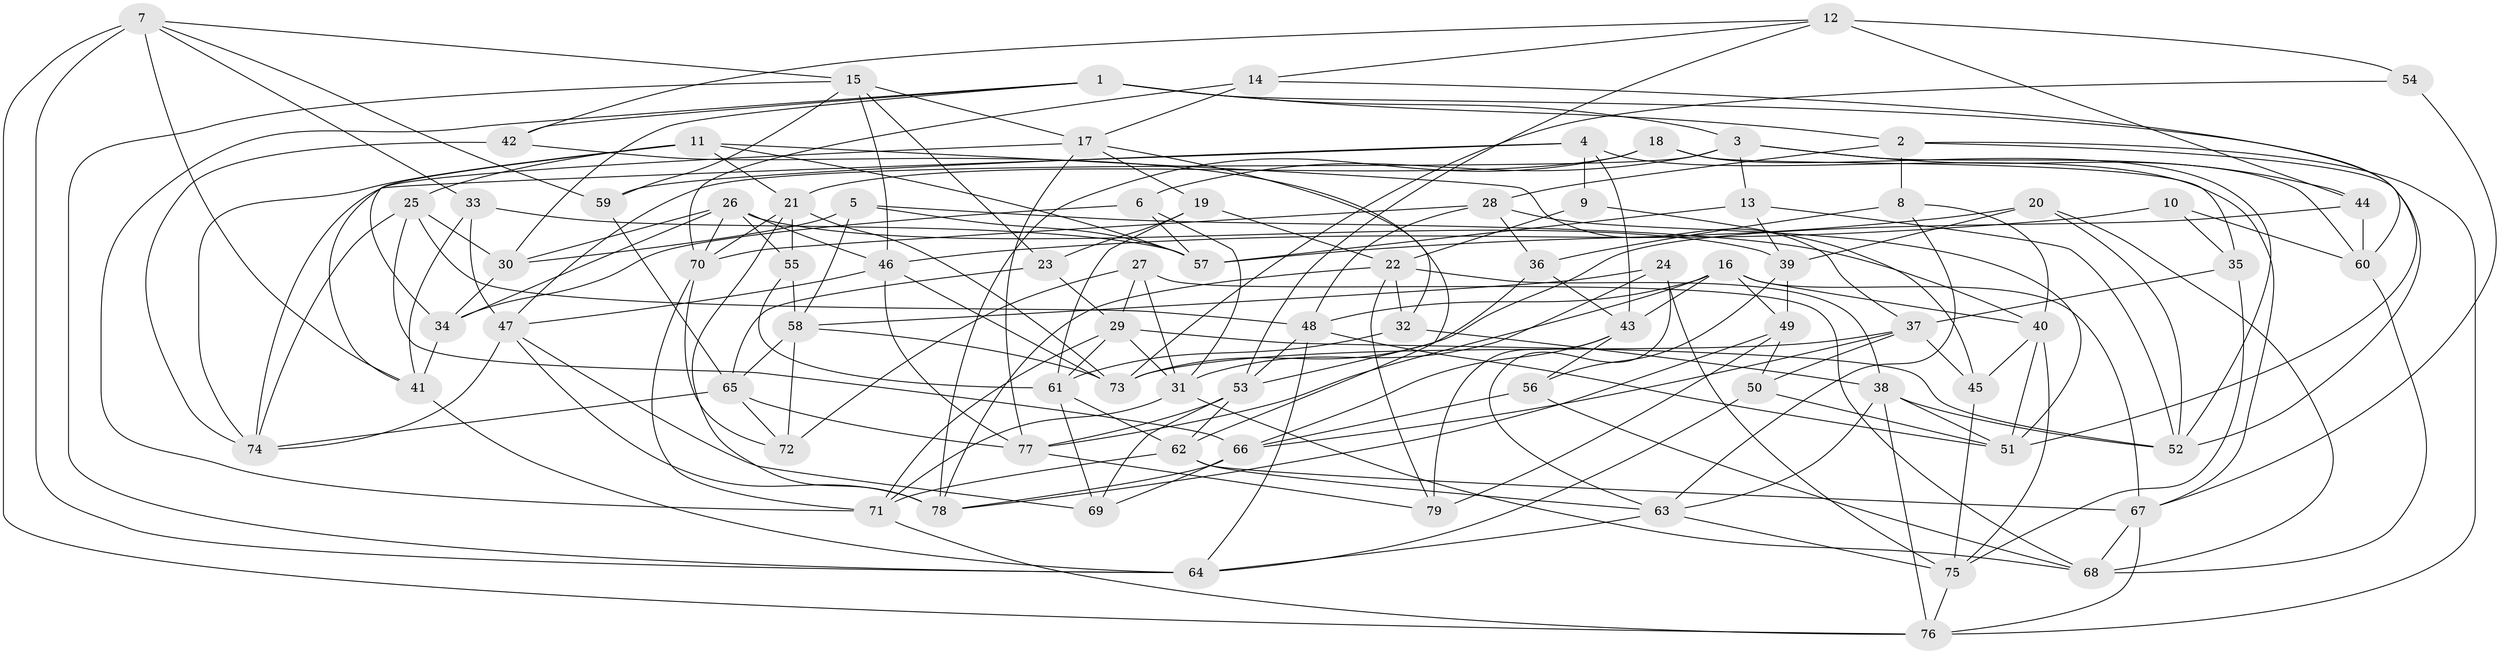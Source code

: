 // original degree distribution, {4: 1.0}
// Generated by graph-tools (version 1.1) at 2025/38/03/04/25 23:38:20]
// undirected, 79 vertices, 202 edges
graph export_dot {
  node [color=gray90,style=filled];
  1;
  2;
  3;
  4;
  5;
  6;
  7;
  8;
  9;
  10;
  11;
  12;
  13;
  14;
  15;
  16;
  17;
  18;
  19;
  20;
  21;
  22;
  23;
  24;
  25;
  26;
  27;
  28;
  29;
  30;
  31;
  32;
  33;
  34;
  35;
  36;
  37;
  38;
  39;
  40;
  41;
  42;
  43;
  44;
  45;
  46;
  47;
  48;
  49;
  50;
  51;
  52;
  53;
  54;
  55;
  56;
  57;
  58;
  59;
  60;
  61;
  62;
  63;
  64;
  65;
  66;
  67;
  68;
  69;
  70;
  71;
  72;
  73;
  74;
  75;
  76;
  77;
  78;
  79;
  1 -- 2 [weight=1.0];
  1 -- 3 [weight=1.0];
  1 -- 30 [weight=1.0];
  1 -- 42 [weight=1.0];
  1 -- 51 [weight=1.0];
  1 -- 71 [weight=1.0];
  2 -- 8 [weight=1.0];
  2 -- 28 [weight=2.0];
  2 -- 52 [weight=1.0];
  2 -- 76 [weight=1.0];
  3 -- 6 [weight=1.0];
  3 -- 13 [weight=1.0];
  3 -- 44 [weight=1.0];
  3 -- 47 [weight=1.0];
  3 -- 60 [weight=1.0];
  4 -- 9 [weight=2.0];
  4 -- 43 [weight=1.0];
  4 -- 59 [weight=1.0];
  4 -- 67 [weight=1.0];
  4 -- 74 [weight=1.0];
  5 -- 30 [weight=1.0];
  5 -- 40 [weight=1.0];
  5 -- 57 [weight=1.0];
  5 -- 58 [weight=1.0];
  6 -- 31 [weight=1.0];
  6 -- 34 [weight=1.0];
  6 -- 57 [weight=1.0];
  7 -- 15 [weight=1.0];
  7 -- 33 [weight=1.0];
  7 -- 41 [weight=1.0];
  7 -- 59 [weight=1.0];
  7 -- 64 [weight=1.0];
  7 -- 76 [weight=1.0];
  8 -- 36 [weight=1.0];
  8 -- 40 [weight=1.0];
  8 -- 63 [weight=1.0];
  9 -- 22 [weight=1.0];
  9 -- 45 [weight=1.0];
  10 -- 35 [weight=1.0];
  10 -- 46 [weight=1.0];
  10 -- 60 [weight=2.0];
  11 -- 21 [weight=1.0];
  11 -- 25 [weight=1.0];
  11 -- 34 [weight=1.0];
  11 -- 37 [weight=1.0];
  11 -- 57 [weight=1.0];
  11 -- 74 [weight=1.0];
  12 -- 14 [weight=1.0];
  12 -- 42 [weight=1.0];
  12 -- 44 [weight=1.0];
  12 -- 53 [weight=1.0];
  12 -- 54 [weight=2.0];
  13 -- 39 [weight=1.0];
  13 -- 52 [weight=1.0];
  13 -- 57 [weight=1.0];
  14 -- 17 [weight=1.0];
  14 -- 60 [weight=1.0];
  14 -- 70 [weight=1.0];
  15 -- 17 [weight=1.0];
  15 -- 23 [weight=1.0];
  15 -- 46 [weight=1.0];
  15 -- 59 [weight=1.0];
  15 -- 64 [weight=1.0];
  16 -- 40 [weight=1.0];
  16 -- 43 [weight=1.0];
  16 -- 48 [weight=1.0];
  16 -- 49 [weight=1.0];
  16 -- 67 [weight=1.0];
  16 -- 77 [weight=1.0];
  17 -- 19 [weight=1.0];
  17 -- 32 [weight=1.0];
  17 -- 41 [weight=1.0];
  17 -- 77 [weight=1.0];
  18 -- 21 [weight=1.0];
  18 -- 35 [weight=1.0];
  18 -- 52 [weight=1.0];
  18 -- 78 [weight=1.0];
  19 -- 22 [weight=1.0];
  19 -- 23 [weight=1.0];
  19 -- 61 [weight=1.0];
  20 -- 39 [weight=1.0];
  20 -- 52 [weight=1.0];
  20 -- 57 [weight=1.0];
  20 -- 68 [weight=1.0];
  21 -- 55 [weight=1.0];
  21 -- 70 [weight=1.0];
  21 -- 73 [weight=1.0];
  21 -- 78 [weight=1.0];
  22 -- 32 [weight=1.0];
  22 -- 38 [weight=1.0];
  22 -- 78 [weight=1.0];
  22 -- 79 [weight=1.0];
  23 -- 29 [weight=1.0];
  23 -- 65 [weight=1.0];
  24 -- 31 [weight=1.0];
  24 -- 58 [weight=1.0];
  24 -- 63 [weight=1.0];
  24 -- 75 [weight=1.0];
  25 -- 30 [weight=2.0];
  25 -- 48 [weight=1.0];
  25 -- 66 [weight=1.0];
  25 -- 74 [weight=1.0];
  26 -- 30 [weight=1.0];
  26 -- 34 [weight=1.0];
  26 -- 39 [weight=1.0];
  26 -- 46 [weight=1.0];
  26 -- 55 [weight=1.0];
  26 -- 70 [weight=1.0];
  27 -- 29 [weight=1.0];
  27 -- 31 [weight=1.0];
  27 -- 68 [weight=1.0];
  27 -- 72 [weight=1.0];
  28 -- 36 [weight=1.0];
  28 -- 48 [weight=1.0];
  28 -- 51 [weight=1.0];
  28 -- 70 [weight=1.0];
  29 -- 31 [weight=1.0];
  29 -- 52 [weight=1.0];
  29 -- 61 [weight=1.0];
  29 -- 71 [weight=1.0];
  30 -- 34 [weight=1.0];
  31 -- 68 [weight=1.0];
  31 -- 71 [weight=1.0];
  32 -- 38 [weight=1.0];
  32 -- 61 [weight=1.0];
  33 -- 41 [weight=1.0];
  33 -- 47 [weight=1.0];
  33 -- 57 [weight=1.0];
  34 -- 41 [weight=2.0];
  35 -- 37 [weight=1.0];
  35 -- 75 [weight=1.0];
  36 -- 43 [weight=1.0];
  36 -- 53 [weight=1.0];
  37 -- 45 [weight=1.0];
  37 -- 50 [weight=1.0];
  37 -- 66 [weight=1.0];
  37 -- 73 [weight=1.0];
  38 -- 51 [weight=1.0];
  38 -- 52 [weight=1.0];
  38 -- 63 [weight=1.0];
  38 -- 76 [weight=1.0];
  39 -- 49 [weight=2.0];
  39 -- 56 [weight=1.0];
  40 -- 45 [weight=1.0];
  40 -- 51 [weight=1.0];
  40 -- 75 [weight=1.0];
  41 -- 64 [weight=1.0];
  42 -- 62 [weight=1.0];
  42 -- 74 [weight=1.0];
  43 -- 56 [weight=1.0];
  43 -- 66 [weight=1.0];
  43 -- 79 [weight=1.0];
  44 -- 60 [weight=1.0];
  44 -- 73 [weight=1.0];
  45 -- 75 [weight=1.0];
  46 -- 47 [weight=1.0];
  46 -- 73 [weight=1.0];
  46 -- 77 [weight=1.0];
  47 -- 69 [weight=1.0];
  47 -- 74 [weight=1.0];
  47 -- 78 [weight=1.0];
  48 -- 51 [weight=1.0];
  48 -- 53 [weight=1.0];
  48 -- 64 [weight=1.0];
  49 -- 50 [weight=1.0];
  49 -- 78 [weight=1.0];
  49 -- 79 [weight=1.0];
  50 -- 51 [weight=1.0];
  50 -- 64 [weight=1.0];
  53 -- 62 [weight=1.0];
  53 -- 69 [weight=1.0];
  53 -- 77 [weight=1.0];
  54 -- 67 [weight=1.0];
  54 -- 73 [weight=1.0];
  55 -- 58 [weight=1.0];
  55 -- 61 [weight=1.0];
  56 -- 66 [weight=1.0];
  56 -- 68 [weight=1.0];
  58 -- 65 [weight=1.0];
  58 -- 72 [weight=1.0];
  58 -- 73 [weight=1.0];
  59 -- 65 [weight=1.0];
  60 -- 68 [weight=1.0];
  61 -- 62 [weight=1.0];
  61 -- 69 [weight=1.0];
  62 -- 63 [weight=1.0];
  62 -- 67 [weight=1.0];
  62 -- 71 [weight=1.0];
  63 -- 64 [weight=1.0];
  63 -- 75 [weight=1.0];
  65 -- 72 [weight=1.0];
  65 -- 74 [weight=1.0];
  65 -- 77 [weight=1.0];
  66 -- 69 [weight=1.0];
  66 -- 78 [weight=1.0];
  67 -- 68 [weight=1.0];
  67 -- 76 [weight=1.0];
  70 -- 71 [weight=1.0];
  70 -- 72 [weight=1.0];
  71 -- 76 [weight=1.0];
  75 -- 76 [weight=1.0];
  77 -- 79 [weight=1.0];
}
